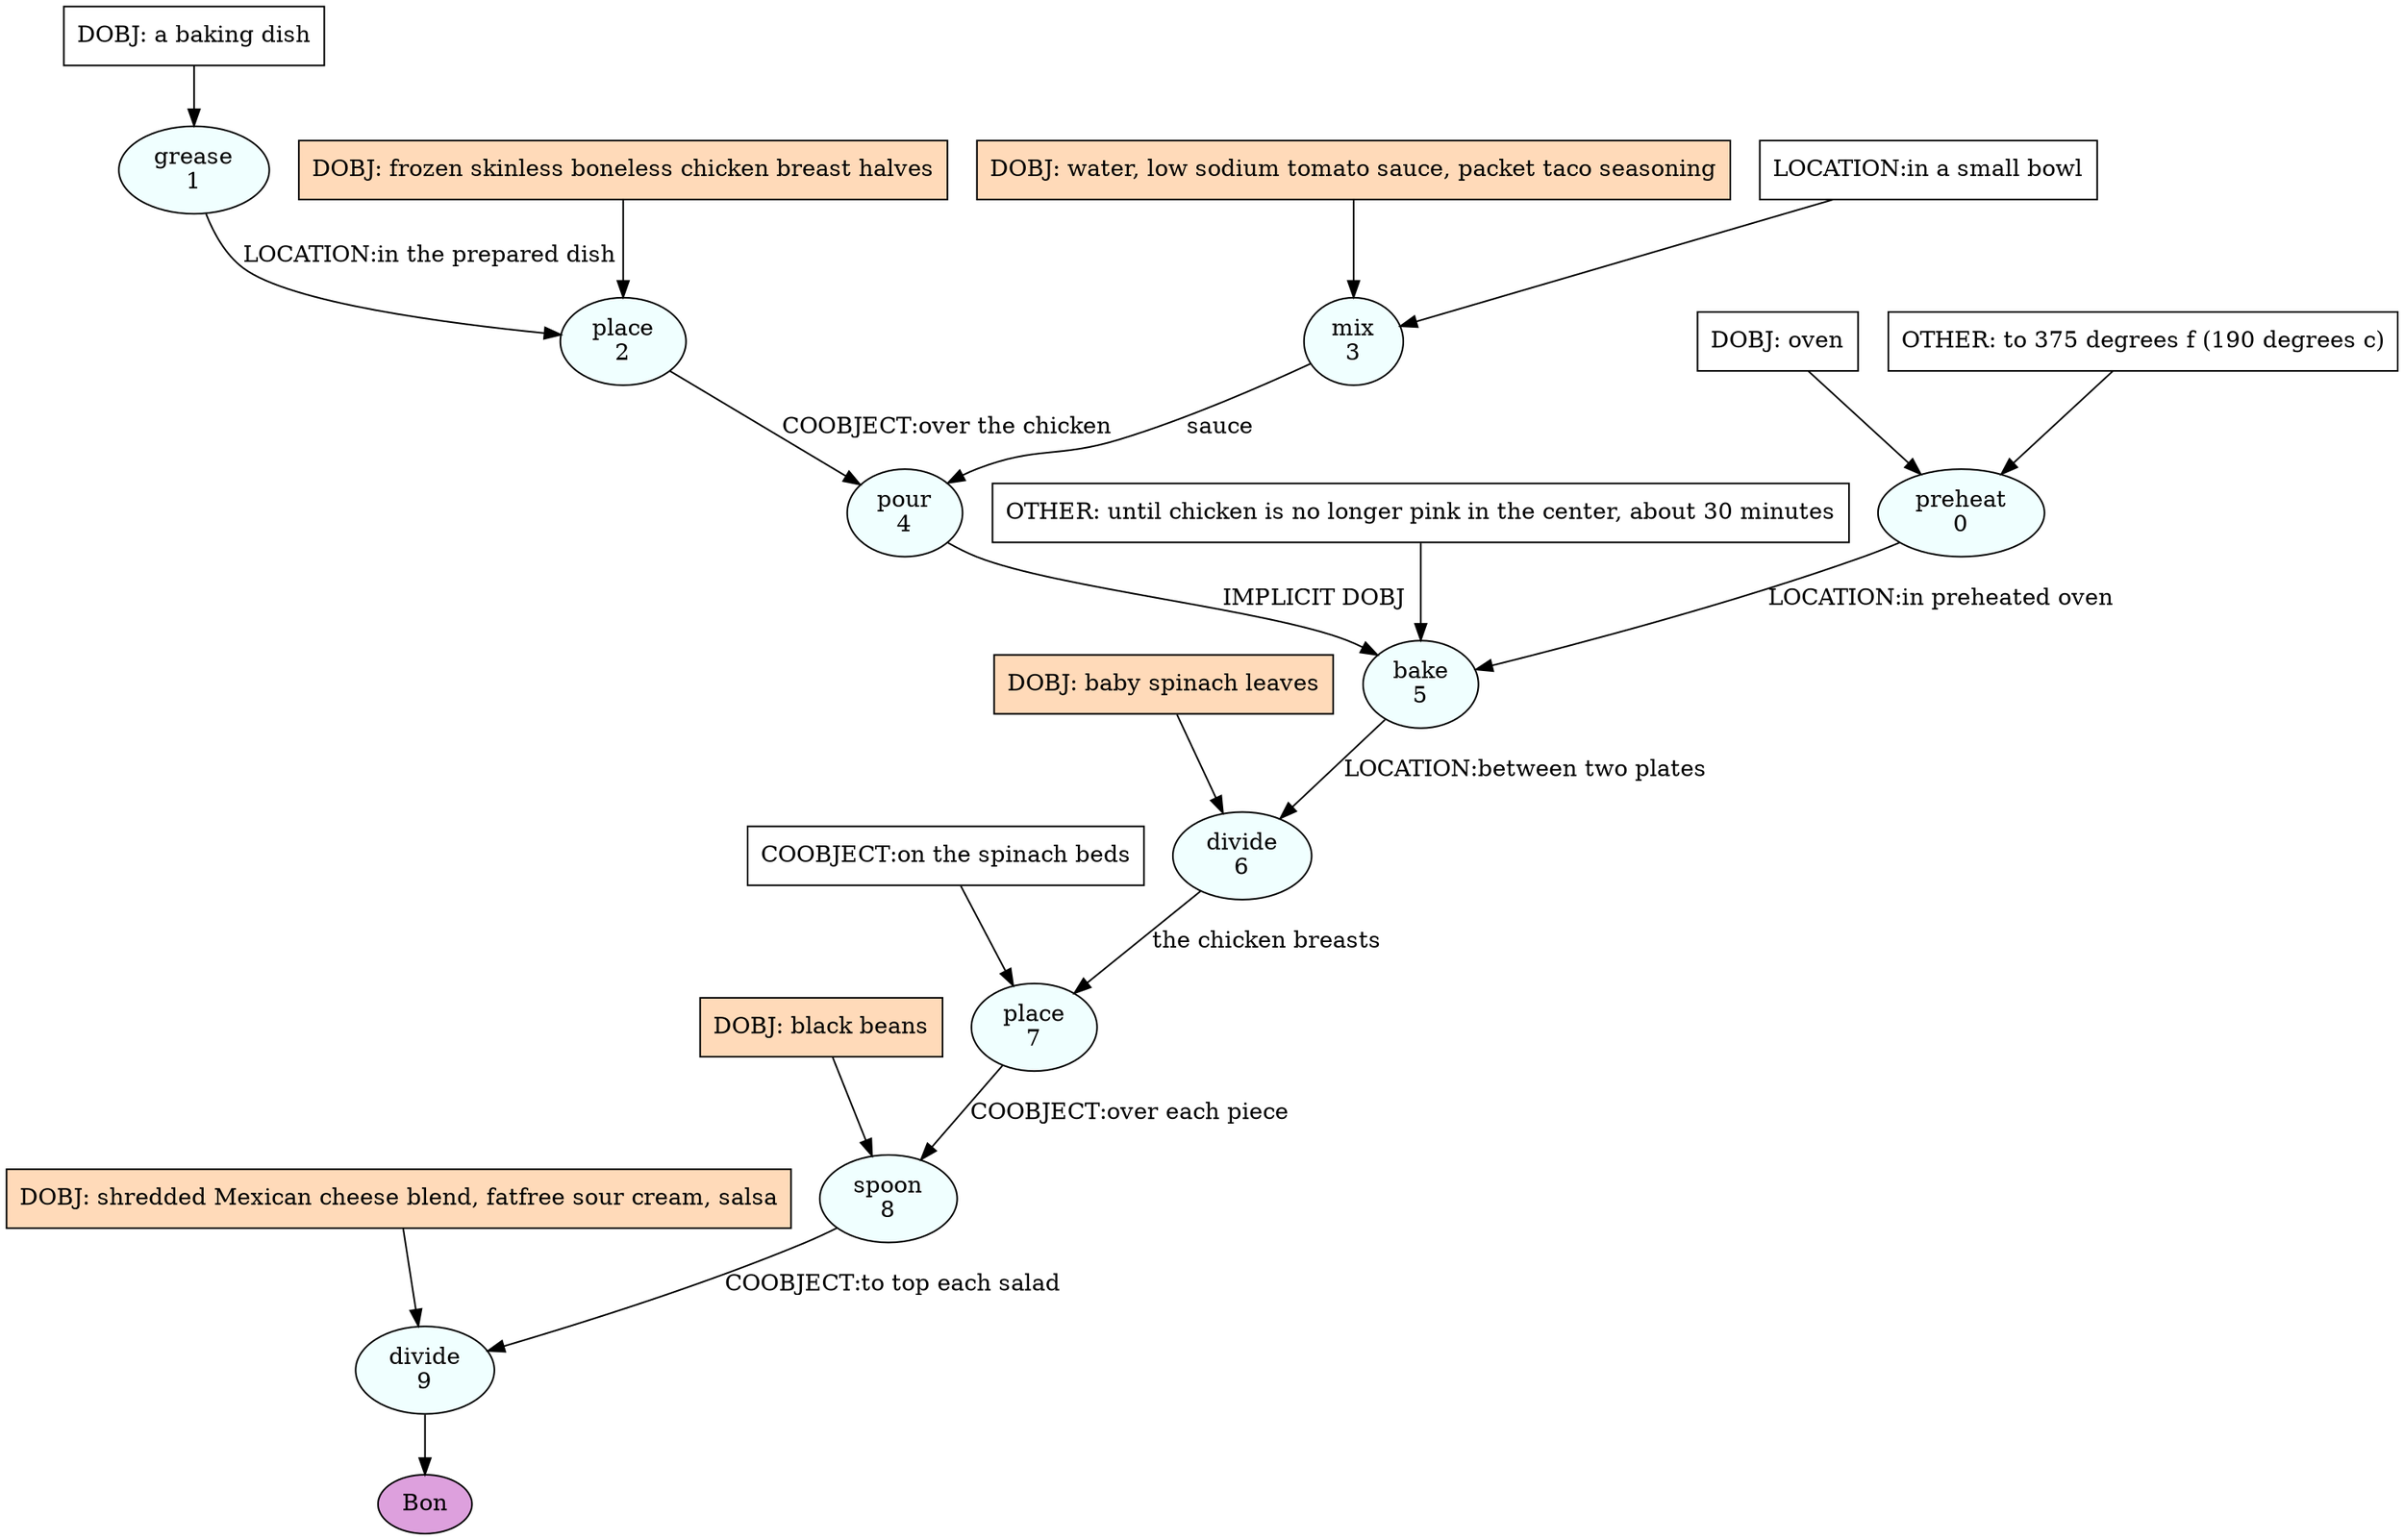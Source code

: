 digraph recipe {
E0[label="preheat
0", shape=oval, style=filled, fillcolor=azure]
E1[label="grease
1", shape=oval, style=filled, fillcolor=azure]
E2[label="place
2", shape=oval, style=filled, fillcolor=azure]
E3[label="mix
3", shape=oval, style=filled, fillcolor=azure]
E4[label="pour
4", shape=oval, style=filled, fillcolor=azure]
E5[label="bake
5", shape=oval, style=filled, fillcolor=azure]
E6[label="divide
6", shape=oval, style=filled, fillcolor=azure]
E7[label="place
7", shape=oval, style=filled, fillcolor=azure]
E8[label="spoon
8", shape=oval, style=filled, fillcolor=azure]
E9[label="divide
9", shape=oval, style=filled, fillcolor=azure]
D1[label="DOBJ: a baking dish", shape=box, style=filled, fillcolor=white]
D1 -> E1
D3[label="DOBJ: water, low sodium tomato sauce, packet taco seasoning", shape=box, style=filled, fillcolor=peachpuff]
D3 -> E3
P3_0[label="LOCATION:in a small bowl", shape=box, style=filled, fillcolor=white]
P3_0 -> E3
D0[label="DOBJ: oven", shape=box, style=filled, fillcolor=white]
D0 -> E0
O0_0[label="OTHER: to 375 degrees f (190 degrees c)", shape=box, style=filled, fillcolor=white]
O0_0 -> E0
D2_ing[label="DOBJ: frozen skinless boneless chicken breast halves", shape=box, style=filled, fillcolor=peachpuff]
D2_ing -> E2
E1 -> E2 [label="LOCATION:in the prepared dish"]
E3 -> E4 [label="sauce"]
E2 -> E4 [label="COOBJECT:over the chicken"]
E4 -> E5 [label="IMPLICIT DOBJ"]
E0 -> E5 [label="LOCATION:in preheated oven"]
O5_0_0[label="OTHER: until chicken is no longer pink in the center, about 30 minutes", shape=box, style=filled, fillcolor=white]
O5_0_0 -> E5
D6_ing[label="DOBJ: baby spinach leaves", shape=box, style=filled, fillcolor=peachpuff]
D6_ing -> E6
E5 -> E6 [label="LOCATION:between two plates"]
E6 -> E7 [label="the chicken breasts"]
P7_0_0[label="COOBJECT:on the spinach beds", shape=box, style=filled, fillcolor=white]
P7_0_0 -> E7
D8_ing[label="DOBJ: black beans", shape=box, style=filled, fillcolor=peachpuff]
D8_ing -> E8
E7 -> E8 [label="COOBJECT:over each piece"]
D9_ing[label="DOBJ: shredded Mexican cheese blend, fatfree sour cream, salsa", shape=box, style=filled, fillcolor=peachpuff]
D9_ing -> E9
E8 -> E9 [label="COOBJECT:to top each salad"]
EOR[label="Bon", shape=oval, style=filled, fillcolor=plum]
E9 -> EOR
}
